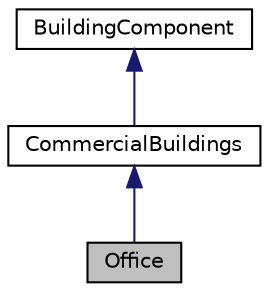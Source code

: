 digraph "Office"
{
 // LATEX_PDF_SIZE
  edge [fontname="Helvetica",fontsize="10",labelfontname="Helvetica",labelfontsize="10"];
  node [fontname="Helvetica",fontsize="10",shape=record];
  Node1 [label="Office",height=0.2,width=0.4,color="black", fillcolor="grey75", style="filled", fontcolor="black",tooltip=" "];
  Node2 -> Node1 [dir="back",color="midnightblue",fontsize="10",style="solid"];
  Node2 [label="CommercialBuildings",height=0.2,width=0.4,color="black", fillcolor="white", style="filled",URL="$classCommercialBuildings.html",tooltip=" "];
  Node3 -> Node2 [dir="back",color="midnightblue",fontsize="10",style="solid"];
  Node3 [label="BuildingComponent",height=0.2,width=0.4,color="black", fillcolor="white", style="filled",URL="$classBuildingComponent.html",tooltip=" "];
}

